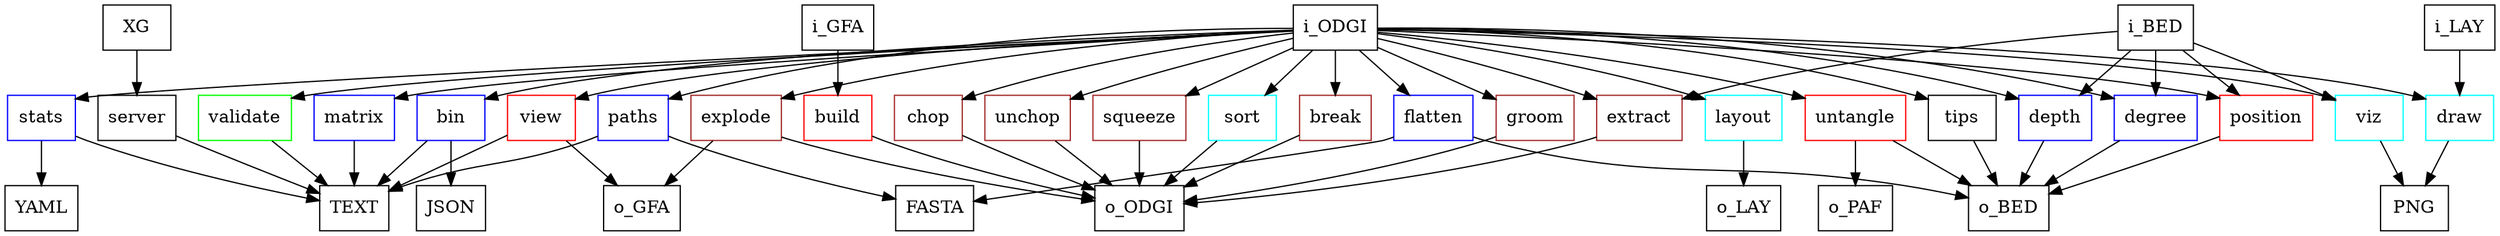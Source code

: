 digraph sample {
	node [
		shape=box
		color=black
	]

	build [color = red]
	view [color = red]

	validate [color = green]

	stats [color = blue]
	bin [color = blue]
	depth [color = blue]
	degree [color = blue]
  	matrix [color = blue]
    paths [color = blue]
    flatten [color = blue]

    break [color = brown]
	groom [color = brown]
	chop [color = brown]
	unchop [color = brown]
	explode [color = brown]
	squeeze [color = brown]
	extract [color = brown]

	position [color = red]
    untangle [color = red]

	viz [color = cyan]
	sort [color = cyan]
	layout [color = cyan]
	draw [color = cyan]

	i_GFA -> build
	i_ODGI -> {view, validate, stats, bin, depth, degree, flatten, break, groom, chop, unchop, explode, squeeze, extract, position, viz, sort, layout, draw, untangle, matrix, paths, tips}
	i_BED -> {depth, degree, extract, position, viz}
    i_LAY -> {draw}
    XG -> {server}

	build -> o_ODGI
	view ->  o_GFA
	view ->  TEXT
	validate -> TEXT
	stats -> TEXT
	stats -> YAML
    matrix -> TEXT
    paths -> FASTA
    paths -> TEXT
	bin -> JSON
	bin -> TEXT
	depth -> o_BED
	degree -> o_BED
    flatten -> o_BED
    flatten -> FASTA
	break -> o_ODGI
	groom -> o_ODGI
	chop -> o_ODGI
	unchop -> o_ODGI
	explode -> o_ODGI
	explode -> o_GFA
	squeeze -> o_ODGI
	extract -> o_ODGI
	position -> o_BED
	viz -> PNG
	sort -> o_ODGI
	layout -> o_LAY
	draw -> PNG
    untangle -> o_BED
    untangle -> o_PAF
    tips -> o_BED
    server -> TEXT
}